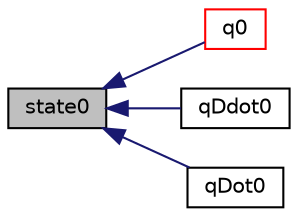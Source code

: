 digraph "state0"
{
  bgcolor="transparent";
  edge [fontname="Helvetica",fontsize="10",labelfontname="Helvetica",labelfontsize="10"];
  node [fontname="Helvetica",fontsize="10",shape=record];
  rankdir="LR";
  Node1 [label="state0",height=0.2,width=0.4,color="black", fillcolor="grey75", style="filled", fontcolor="black"];
  Node1 -> Node2 [dir="back",color="midnightblue",fontsize="10",style="solid",fontname="Helvetica"];
  Node2 [label="q0",height=0.2,width=0.4,color="red",URL="$a02258.html#a0c9255db2791c9bc0e849c2ee1d02ae3",tooltip="Return the current joint position and orientation. "];
  Node1 -> Node3 [dir="back",color="midnightblue",fontsize="10",style="solid",fontname="Helvetica"];
  Node3 [label="qDdot0",height=0.2,width=0.4,color="black",URL="$a02258.html#a3e8fae02bda735867b57204f9e356d61",tooltip="Return the current joint acceleration. "];
  Node1 -> Node4 [dir="back",color="midnightblue",fontsize="10",style="solid",fontname="Helvetica"];
  Node4 [label="qDot0",height=0.2,width=0.4,color="black",URL="$a02258.html#ad357d58c48d9d58c3bcd7794c97716eb",tooltip="Return the current joint quaternion. "];
}
